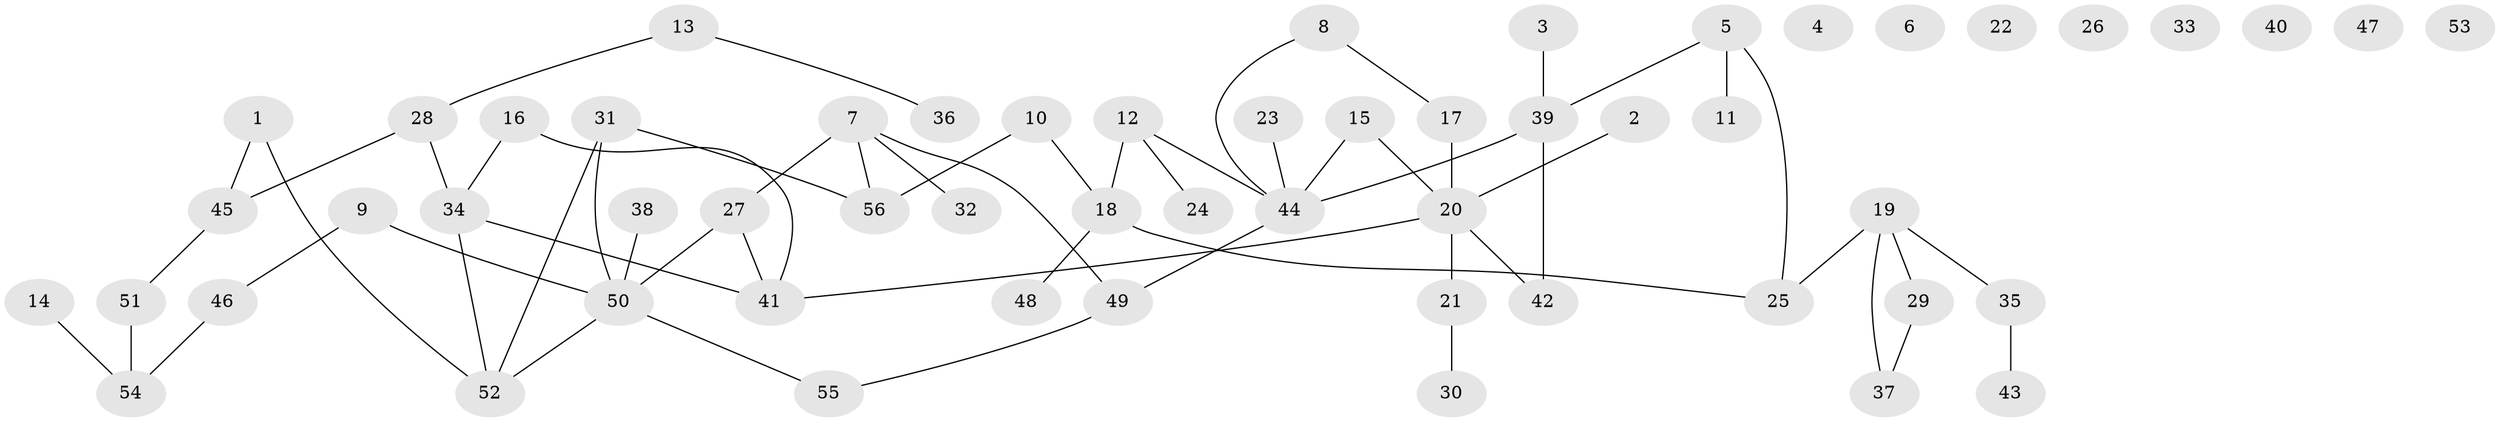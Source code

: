 // coarse degree distribution, {4: 0.10526315789473684, 1: 0.23684210526315788, 3: 0.21052631578947367, 0: 0.21052631578947367, 2: 0.15789473684210525, 6: 0.05263157894736842, 7: 0.02631578947368421}
// Generated by graph-tools (version 1.1) at 2025/41/03/06/25 10:41:22]
// undirected, 56 vertices, 60 edges
graph export_dot {
graph [start="1"]
  node [color=gray90,style=filled];
  1;
  2;
  3;
  4;
  5;
  6;
  7;
  8;
  9;
  10;
  11;
  12;
  13;
  14;
  15;
  16;
  17;
  18;
  19;
  20;
  21;
  22;
  23;
  24;
  25;
  26;
  27;
  28;
  29;
  30;
  31;
  32;
  33;
  34;
  35;
  36;
  37;
  38;
  39;
  40;
  41;
  42;
  43;
  44;
  45;
  46;
  47;
  48;
  49;
  50;
  51;
  52;
  53;
  54;
  55;
  56;
  1 -- 45;
  1 -- 52;
  2 -- 20;
  3 -- 39;
  5 -- 11;
  5 -- 25;
  5 -- 39;
  7 -- 27;
  7 -- 32;
  7 -- 49;
  7 -- 56;
  8 -- 17;
  8 -- 44;
  9 -- 46;
  9 -- 50;
  10 -- 18;
  10 -- 56;
  12 -- 18;
  12 -- 24;
  12 -- 44;
  13 -- 28;
  13 -- 36;
  14 -- 54;
  15 -- 20;
  15 -- 44;
  16 -- 34;
  16 -- 41;
  17 -- 20;
  18 -- 25;
  18 -- 48;
  19 -- 25;
  19 -- 29;
  19 -- 35;
  19 -- 37;
  20 -- 21;
  20 -- 41;
  20 -- 42;
  21 -- 30;
  23 -- 44;
  27 -- 41;
  27 -- 50;
  28 -- 34;
  28 -- 45;
  29 -- 37;
  31 -- 50;
  31 -- 52;
  31 -- 56;
  34 -- 41;
  34 -- 52;
  35 -- 43;
  38 -- 50;
  39 -- 42;
  39 -- 44;
  44 -- 49;
  45 -- 51;
  46 -- 54;
  49 -- 55;
  50 -- 52;
  50 -- 55;
  51 -- 54;
}
